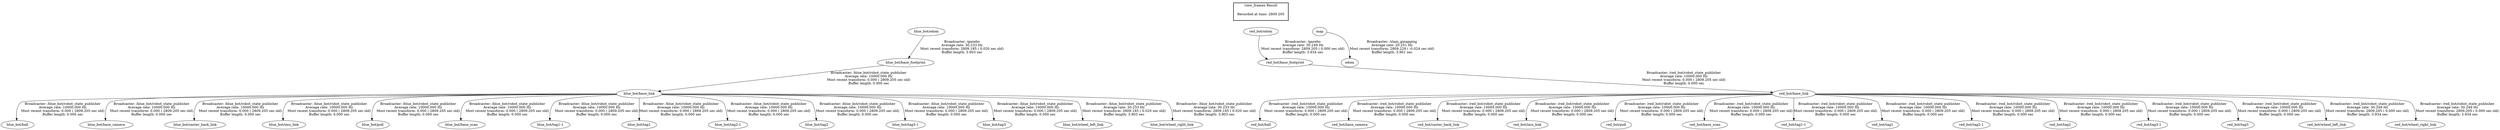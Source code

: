 digraph G {
"blue_bot/base_link" -> "blue_bot/ball"[label="Broadcaster: /blue_bot/robot_state_publisher\nAverage rate: 10000.000 Hz\nMost recent transform: 0.000 ( 2809.205 sec old)\nBuffer length: 0.000 sec\n"];
"blue_bot/base_footprint" -> "blue_bot/base_link"[label="Broadcaster: /blue_bot/robot_state_publisher\nAverage rate: 10000.000 Hz\nMost recent transform: 0.000 ( 2809.205 sec old)\nBuffer length: 0.000 sec\n"];
"blue_bot/odom" -> "blue_bot/base_footprint"[label="Broadcaster: /gazebo\nAverage rate: 30.233 Hz\nMost recent transform: 2809.185 ( 0.020 sec old)\nBuffer length: 3.903 sec\n"];
"blue_bot/base_link" -> "blue_bot/base_camera"[label="Broadcaster: /blue_bot/robot_state_publisher\nAverage rate: 10000.000 Hz\nMost recent transform: 0.000 ( 2809.205 sec old)\nBuffer length: 0.000 sec\n"];
"blue_bot/base_link" -> "blue_bot/caster_back_link"[label="Broadcaster: /blue_bot/robot_state_publisher\nAverage rate: 10000.000 Hz\nMost recent transform: 0.000 ( 2809.205 sec old)\nBuffer length: 0.000 sec\n"];
"blue_bot/base_link" -> "blue_bot/imu_link"[label="Broadcaster: /blue_bot/robot_state_publisher\nAverage rate: 10000.000 Hz\nMost recent transform: 0.000 ( 2809.205 sec old)\nBuffer length: 0.000 sec\n"];
"blue_bot/base_link" -> "blue_bot/poll"[label="Broadcaster: /blue_bot/robot_state_publisher\nAverage rate: 10000.000 Hz\nMost recent transform: 0.000 ( 2809.205 sec old)\nBuffer length: 0.000 sec\n"];
"blue_bot/base_link" -> "blue_bot/base_scan"[label="Broadcaster: /blue_bot/robot_state_publisher\nAverage rate: 10000.000 Hz\nMost recent transform: 0.000 ( 2809.205 sec old)\nBuffer length: 0.000 sec\n"];
"blue_bot/base_link" -> "blue_bot/tag1-1"[label="Broadcaster: /blue_bot/robot_state_publisher\nAverage rate: 10000.000 Hz\nMost recent transform: 0.000 ( 2809.205 sec old)\nBuffer length: 0.000 sec\n"];
"blue_bot/base_link" -> "blue_bot/tag1"[label="Broadcaster: /blue_bot/robot_state_publisher\nAverage rate: 10000.000 Hz\nMost recent transform: 0.000 ( 2809.205 sec old)\nBuffer length: 0.000 sec\n"];
"blue_bot/base_link" -> "blue_bot/tag2-1"[label="Broadcaster: /blue_bot/robot_state_publisher\nAverage rate: 10000.000 Hz\nMost recent transform: 0.000 ( 2809.205 sec old)\nBuffer length: 0.000 sec\n"];
"blue_bot/base_link" -> "blue_bot/tag2"[label="Broadcaster: /blue_bot/robot_state_publisher\nAverage rate: 10000.000 Hz\nMost recent transform: 0.000 ( 2809.205 sec old)\nBuffer length: 0.000 sec\n"];
"blue_bot/base_link" -> "blue_bot/tag3-1"[label="Broadcaster: /blue_bot/robot_state_publisher\nAverage rate: 10000.000 Hz\nMost recent transform: 0.000 ( 2809.205 sec old)\nBuffer length: 0.000 sec\n"];
"blue_bot/base_link" -> "blue_bot/tag3"[label="Broadcaster: /blue_bot/robot_state_publisher\nAverage rate: 10000.000 Hz\nMost recent transform: 0.000 ( 2809.205 sec old)\nBuffer length: 0.000 sec\n"];
"red_bot/base_link" -> "red_bot/ball"[label="Broadcaster: /red_bot/robot_state_publisher\nAverage rate: 10000.000 Hz\nMost recent transform: 0.000 ( 2809.205 sec old)\nBuffer length: 0.000 sec\n"];
"red_bot/base_footprint" -> "red_bot/base_link"[label="Broadcaster: /red_bot/robot_state_publisher\nAverage rate: 10000.000 Hz\nMost recent transform: 0.000 ( 2809.205 sec old)\nBuffer length: 0.000 sec\n"];
"red_bot/odom" -> "red_bot/base_footprint"[label="Broadcaster: /gazebo\nAverage rate: 30.249 Hz\nMost recent transform: 2809.205 ( 0.000 sec old)\nBuffer length: 3.934 sec\n"];
"red_bot/base_link" -> "red_bot/base_camera"[label="Broadcaster: /red_bot/robot_state_publisher\nAverage rate: 10000.000 Hz\nMost recent transform: 0.000 ( 2809.205 sec old)\nBuffer length: 0.000 sec\n"];
"red_bot/base_link" -> "red_bot/caster_back_link"[label="Broadcaster: /red_bot/robot_state_publisher\nAverage rate: 10000.000 Hz\nMost recent transform: 0.000 ( 2809.205 sec old)\nBuffer length: 0.000 sec\n"];
"red_bot/base_link" -> "red_bot/imu_link"[label="Broadcaster: /red_bot/robot_state_publisher\nAverage rate: 10000.000 Hz\nMost recent transform: 0.000 ( 2809.205 sec old)\nBuffer length: 0.000 sec\n"];
"red_bot/base_link" -> "red_bot/poll"[label="Broadcaster: /red_bot/robot_state_publisher\nAverage rate: 10000.000 Hz\nMost recent transform: 0.000 ( 2809.205 sec old)\nBuffer length: 0.000 sec\n"];
"red_bot/base_link" -> "red_bot/base_scan"[label="Broadcaster: /red_bot/robot_state_publisher\nAverage rate: 10000.000 Hz\nMost recent transform: 0.000 ( 2809.205 sec old)\nBuffer length: 0.000 sec\n"];
"red_bot/base_link" -> "red_bot/tag1-1"[label="Broadcaster: /red_bot/robot_state_publisher\nAverage rate: 10000.000 Hz\nMost recent transform: 0.000 ( 2809.205 sec old)\nBuffer length: 0.000 sec\n"];
"red_bot/base_link" -> "red_bot/tag1"[label="Broadcaster: /red_bot/robot_state_publisher\nAverage rate: 10000.000 Hz\nMost recent transform: 0.000 ( 2809.205 sec old)\nBuffer length: 0.000 sec\n"];
"red_bot/base_link" -> "red_bot/tag2-1"[label="Broadcaster: /red_bot/robot_state_publisher\nAverage rate: 10000.000 Hz\nMost recent transform: 0.000 ( 2809.205 sec old)\nBuffer length: 0.000 sec\n"];
"red_bot/base_link" -> "red_bot/tag2"[label="Broadcaster: /red_bot/robot_state_publisher\nAverage rate: 10000.000 Hz\nMost recent transform: 0.000 ( 2809.205 sec old)\nBuffer length: 0.000 sec\n"];
"red_bot/base_link" -> "red_bot/tag3-1"[label="Broadcaster: /red_bot/robot_state_publisher\nAverage rate: 10000.000 Hz\nMost recent transform: 0.000 ( 2809.205 sec old)\nBuffer length: 0.000 sec\n"];
"red_bot/base_link" -> "red_bot/tag3"[label="Broadcaster: /red_bot/robot_state_publisher\nAverage rate: 10000.000 Hz\nMost recent transform: 0.000 ( 2809.205 sec old)\nBuffer length: 0.000 sec\n"];
"red_bot/base_link" -> "red_bot/wheel_left_link"[label="Broadcaster: /red_bot/robot_state_publisher\nAverage rate: 30.249 Hz\nMost recent transform: 2809.205 ( 0.000 sec old)\nBuffer length: 3.934 sec\n"];
"red_bot/base_link" -> "red_bot/wheel_right_link"[label="Broadcaster: /red_bot/robot_state_publisher\nAverage rate: 30.249 Hz\nMost recent transform: 2809.205 ( 0.000 sec old)\nBuffer length: 3.934 sec\n"];
"map" -> "odom"[label="Broadcaster: /slam_gmapping\nAverage rate: 20.251 Hz\nMost recent transform: 2809.229 ( -0.024 sec old)\nBuffer length: 3.901 sec\n"];
"blue_bot/base_link" -> "blue_bot/wheel_left_link"[label="Broadcaster: /blue_bot/robot_state_publisher\nAverage rate: 30.233 Hz\nMost recent transform: 2809.185 ( 0.020 sec old)\nBuffer length: 3.903 sec\n"];
"blue_bot/base_link" -> "blue_bot/wheel_right_link"[label="Broadcaster: /blue_bot/robot_state_publisher\nAverage rate: 30.233 Hz\nMost recent transform: 2809.185 ( 0.020 sec old)\nBuffer length: 3.903 sec\n"];
edge [style=invis];
 subgraph cluster_legend { style=bold; color=black; label ="view_frames Result";
"Recorded at time: 2809.205"[ shape=plaintext ] ;
 }->"red_bot/odom";
edge [style=invis];
 subgraph cluster_legend { style=bold; color=black; label ="view_frames Result";
"Recorded at time: 2809.205"[ shape=plaintext ] ;
 }->"map";
edge [style=invis];
 subgraph cluster_legend { style=bold; color=black; label ="view_frames Result";
"Recorded at time: 2809.205"[ shape=plaintext ] ;
 }->"blue_bot/odom";
}